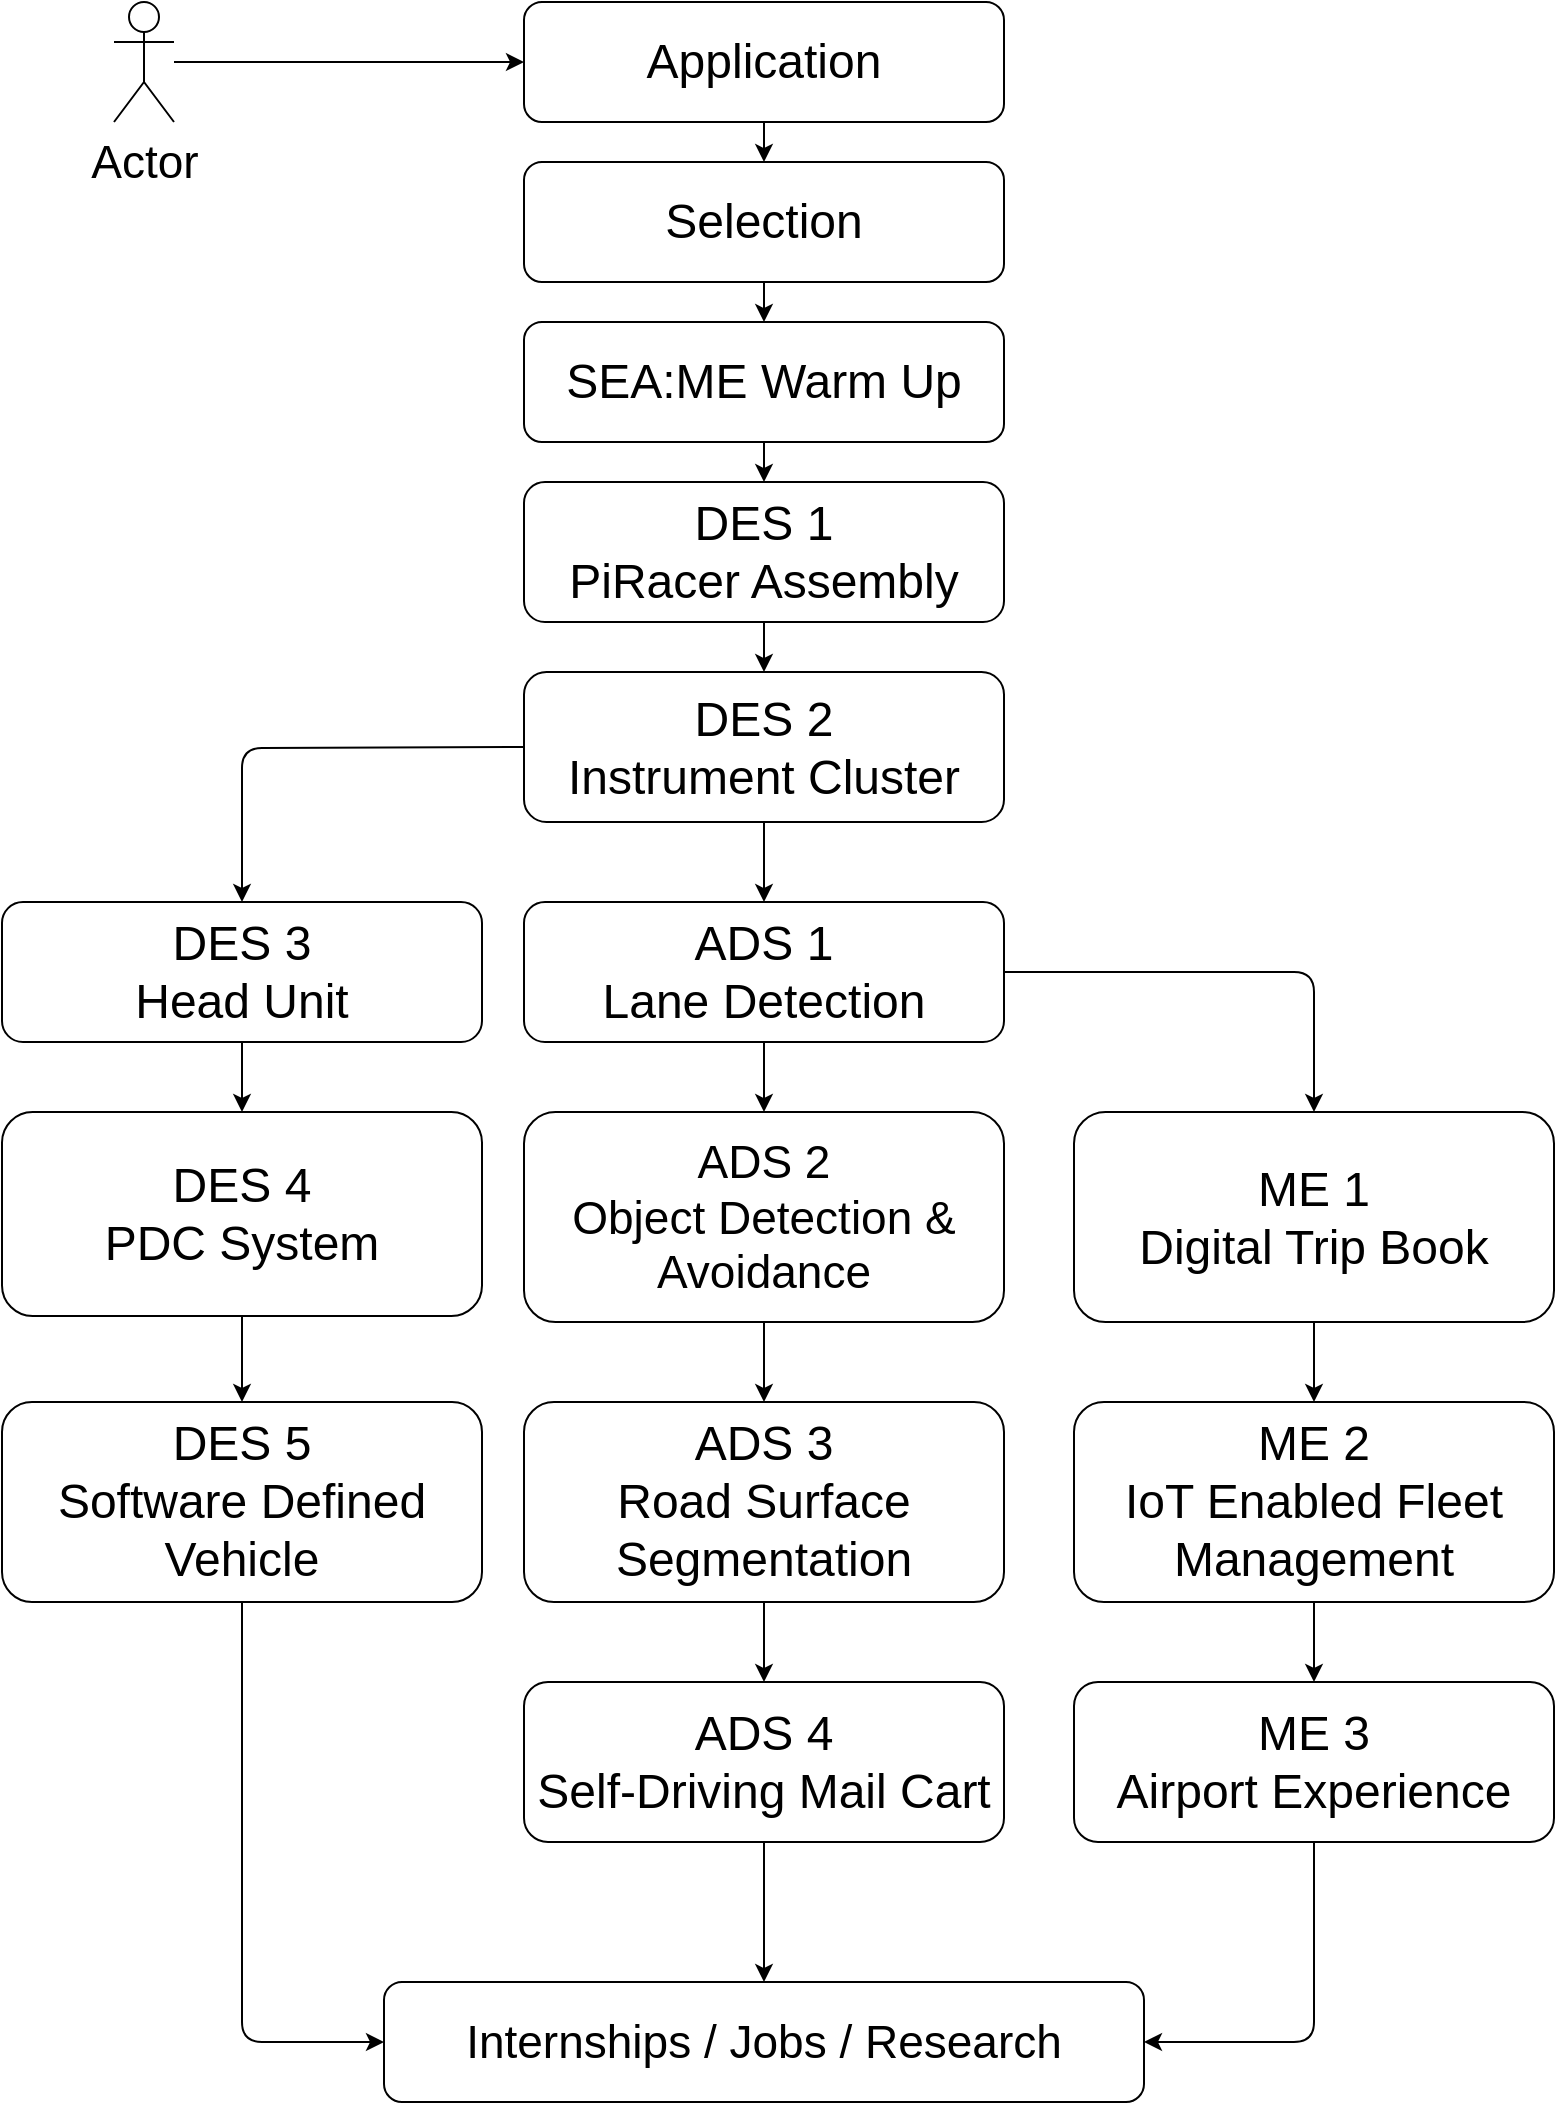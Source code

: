 <mxfile pages="2">
    <diagram name="SEA:ME" id="uRKl7_90KI2oCN6sLFnV">
        <mxGraphModel dx="1509" dy="929" grid="1" gridSize="10" guides="1" tooltips="1" connect="1" arrows="1" fold="1" page="1" pageScale="1" pageWidth="850" pageHeight="1100" math="0" shadow="0">
            <root>
                <mxCell id="0"/>
                <mxCell id="1" parent="0"/>
                <mxCell id="25" style="edgeStyle=none;html=1;exitX=0.5;exitY=1;exitDx=0;exitDy=0;entryX=0.5;entryY=0;entryDx=0;entryDy=0;fontSize=23;" edge="1" parent="1" source="2" target="7">
                    <mxGeometry relative="1" as="geometry"/>
                </mxCell>
                <UserObject label="&lt;span style=&quot;font-size: 24px;&quot;&gt;DES 1&lt;br&gt;PiRacer Assembly&lt;/span&gt;" link="https://github.com/SEA-ME/DES_PiRacer-Assembly" linkTarget="_blank" id="2">
                    <mxCell style="rounded=1;whiteSpace=wrap;html=1;" vertex="1" parent="1">
                        <mxGeometry x="305" y="280" width="240" height="70" as="geometry"/>
                    </mxCell>
                </UserObject>
                <mxCell id="24" style="edgeStyle=none;html=1;exitX=0.5;exitY=1;exitDx=0;exitDy=0;entryX=0.5;entryY=0;entryDx=0;entryDy=0;fontSize=23;" edge="1" parent="1" source="4" target="2">
                    <mxGeometry relative="1" as="geometry"/>
                </mxCell>
                <UserObject label="&lt;font style=&quot;font-size: 24px;&quot;&gt;SEA:ME Warm Up&lt;/font&gt;" link="https://github.com/SEA-ME/SEA-ME-warm-up" linkTarget="_blank" id="4">
                    <mxCell style="rounded=1;whiteSpace=wrap;html=1;" vertex="1" parent="1">
                        <mxGeometry x="305" y="200" width="240" height="60" as="geometry"/>
                    </mxCell>
                </UserObject>
                <mxCell id="23" style="edgeStyle=none;html=1;exitX=0.5;exitY=1;exitDx=0;exitDy=0;entryX=0.5;entryY=0;entryDx=0;entryDy=0;fontSize=23;" edge="1" parent="1" source="5" target="4">
                    <mxGeometry relative="1" as="geometry"/>
                </mxCell>
                <mxCell id="5" value="&lt;font style=&quot;font-size: 24px;&quot;&gt;Selection&lt;/font&gt;" style="rounded=1;whiteSpace=wrap;html=1;" vertex="1" parent="1">
                    <mxGeometry x="305" y="120" width="240" height="60" as="geometry"/>
                </mxCell>
                <mxCell id="22" style="edgeStyle=none;html=1;exitX=0.5;exitY=1;exitDx=0;exitDy=0;entryX=0.5;entryY=0;entryDx=0;entryDy=0;fontSize=23;" edge="1" parent="1" source="6" target="5">
                    <mxGeometry relative="1" as="geometry"/>
                </mxCell>
                <mxCell id="6" value="&lt;font style=&quot;font-size: 24px;&quot;&gt;Application&lt;/font&gt;" style="rounded=1;whiteSpace=wrap;html=1;" vertex="1" parent="1">
                    <mxGeometry x="305" y="40" width="240" height="60" as="geometry"/>
                </mxCell>
                <mxCell id="26" style="edgeStyle=none;html=1;exitX=0;exitY=0.5;exitDx=0;exitDy=0;entryX=0.5;entryY=0;entryDx=0;entryDy=0;fontSize=23;" edge="1" parent="1" source="7" target="8">
                    <mxGeometry relative="1" as="geometry">
                        <Array as="points">
                            <mxPoint x="164" y="413"/>
                        </Array>
                    </mxGeometry>
                </mxCell>
                <mxCell id="29" style="edgeStyle=none;html=1;exitX=0.5;exitY=1;exitDx=0;exitDy=0;entryX=0.5;entryY=0;entryDx=0;entryDy=0;fontSize=23;" edge="1" parent="1" source="7" target="11">
                    <mxGeometry relative="1" as="geometry"/>
                </mxCell>
                <UserObject label="&lt;span style=&quot;font-size: 24px;&quot;&gt;DES 2&lt;br&gt;Instrument Cluster&lt;/span&gt;" link="https://github.com/SEA-ME/DES_Instrument-Cluster" linkTarget="_blank" id="7">
                    <mxCell style="rounded=1;whiteSpace=wrap;html=1;" vertex="1" parent="1">
                        <mxGeometry x="305" y="375" width="240" height="75" as="geometry"/>
                    </mxCell>
                </UserObject>
                <mxCell id="27" style="edgeStyle=none;html=1;exitX=0.5;exitY=1;exitDx=0;exitDy=0;entryX=0.5;entryY=0;entryDx=0;entryDy=0;fontSize=23;" edge="1" parent="1" source="8" target="9">
                    <mxGeometry relative="1" as="geometry"/>
                </mxCell>
                <UserObject label="&lt;span style=&quot;font-size: 24px;&quot;&gt;DES 3&lt;br&gt;Head Unit&lt;/span&gt;" link="https://github.com/SEA-ME/DES_Head-Unit" linkTarget="_blank" id="8">
                    <mxCell style="rounded=1;whiteSpace=wrap;html=1;" vertex="1" parent="1">
                        <mxGeometry x="44" y="490" width="240" height="70" as="geometry"/>
                    </mxCell>
                </UserObject>
                <mxCell id="28" style="edgeStyle=none;html=1;exitX=0.5;exitY=1;exitDx=0;exitDy=0;entryX=0.5;entryY=0;entryDx=0;entryDy=0;fontSize=23;" edge="1" parent="1" source="9" target="10">
                    <mxGeometry relative="1" as="geometry"/>
                </mxCell>
                <UserObject label="&lt;span style=&quot;font-size: 24px;&quot;&gt;DES 4&lt;br&gt;PDC System&lt;/span&gt;" link="https://github.com/SEA-ME/DES_PDC-System" linkTarget="_blank" id="9">
                    <mxCell style="rounded=1;whiteSpace=wrap;html=1;" vertex="1" parent="1">
                        <mxGeometry x="44" y="595" width="240" height="102" as="geometry"/>
                    </mxCell>
                </UserObject>
                <mxCell id="39" style="edgeStyle=none;html=1;exitX=0.5;exitY=1;exitDx=0;exitDy=0;entryX=0;entryY=0.5;entryDx=0;entryDy=0;fontSize=23;" edge="1" parent="1" source="10" target="36">
                    <mxGeometry relative="1" as="geometry">
                        <Array as="points">
                            <mxPoint x="164" y="1060"/>
                        </Array>
                    </mxGeometry>
                </mxCell>
                <UserObject label="&lt;span style=&quot;font-size: 24px;&quot;&gt;DES 5&lt;br&gt;Software Defined Vehicle&lt;br&gt;&lt;/span&gt;" link="https://github.com/SEA-ME/DES_SDV" linkTarget="_blank" id="10">
                    <mxCell style="rounded=1;whiteSpace=wrap;html=1;" vertex="1" parent="1">
                        <mxGeometry x="44" y="740" width="240" height="100" as="geometry"/>
                    </mxCell>
                </UserObject>
                <mxCell id="30" style="edgeStyle=none;html=1;exitX=0.5;exitY=1;exitDx=0;exitDy=0;entryX=0.5;entryY=0;entryDx=0;entryDy=0;fontSize=23;" edge="1" parent="1" source="11" target="12">
                    <mxGeometry relative="1" as="geometry"/>
                </mxCell>
                <mxCell id="33" style="edgeStyle=none;html=1;exitX=1;exitY=0.5;exitDx=0;exitDy=0;entryX=0.5;entryY=0;entryDx=0;entryDy=0;fontSize=23;" edge="1" parent="1" source="11" target="15">
                    <mxGeometry relative="1" as="geometry">
                        <Array as="points">
                            <mxPoint x="700" y="525"/>
                        </Array>
                    </mxGeometry>
                </mxCell>
                <UserObject label="&lt;span style=&quot;font-size: 24px;&quot;&gt;ADS 1&lt;br&gt;Lane Detection&lt;br&gt;&lt;/span&gt;" link="https://github.com/SEA-ME/ADS_Autonomous-Lane-Detection" linkTarget="_blank" id="11">
                    <mxCell style="rounded=1;whiteSpace=wrap;html=1;" vertex="1" parent="1">
                        <mxGeometry x="305" y="490" width="240" height="70" as="geometry"/>
                    </mxCell>
                </UserObject>
                <mxCell id="31" style="edgeStyle=none;html=1;exitX=0.5;exitY=1;exitDx=0;exitDy=0;entryX=0.5;entryY=0;entryDx=0;entryDy=0;fontSize=23;" edge="1" parent="1" source="12" target="13">
                    <mxGeometry relative="1" as="geometry"/>
                </mxCell>
                <UserObject label="&lt;font style=&quot;font-size: 23px;&quot;&gt;ADS 2&lt;br&gt;Object Detection &amp;amp; Avoidance&lt;/font&gt;" link="https://github.com/SEA-ME/ADS_Object-Detection-and-Avoidance" linkTarget="_blank" id="12">
                    <mxCell style="rounded=1;whiteSpace=wrap;html=1;" vertex="1" parent="1">
                        <mxGeometry x="305" y="595" width="240" height="105" as="geometry"/>
                    </mxCell>
                </UserObject>
                <mxCell id="32" style="edgeStyle=none;html=1;exitX=0.5;exitY=1;exitDx=0;exitDy=0;entryX=0.5;entryY=0;entryDx=0;entryDy=0;fontSize=23;" edge="1" parent="1" source="13" target="14">
                    <mxGeometry relative="1" as="geometry"/>
                </mxCell>
                <UserObject label="&lt;span style=&quot;font-size: 24px;&quot;&gt;ADS 3&lt;br&gt;Road Surface Segmentation&lt;br&gt;&lt;/span&gt;" link="https://github.com/SEA-ME/ADS_Road-Surface-Segmentation" linkTarget="_blank" id="13">
                    <mxCell style="rounded=1;whiteSpace=wrap;html=1;" vertex="1" parent="1">
                        <mxGeometry x="305" y="740" width="240" height="100" as="geometry"/>
                    </mxCell>
                </UserObject>
                <mxCell id="40" style="edgeStyle=none;html=1;exitX=0.5;exitY=1;exitDx=0;exitDy=0;entryX=0.5;entryY=0;entryDx=0;entryDy=0;fontSize=23;" edge="1" parent="1" source="14" target="36">
                    <mxGeometry relative="1" as="geometry"/>
                </mxCell>
                <UserObject label="&lt;span style=&quot;font-size: 24px;&quot;&gt;ADS 4&lt;br&gt;Self-Driving Mail Cart&lt;br&gt;&lt;/span&gt;" link="https://github.com/SEA-ME/ADS_Self-driving-mail-cart" linkTarget="_blank" id="14">
                    <mxCell style="rounded=1;whiteSpace=wrap;html=1;" vertex="1" parent="1">
                        <mxGeometry x="305" y="880" width="240" height="80" as="geometry"/>
                    </mxCell>
                </UserObject>
                <mxCell id="34" style="edgeStyle=none;html=1;exitX=0.5;exitY=1;exitDx=0;exitDy=0;entryX=0.5;entryY=0;entryDx=0;entryDy=0;fontSize=23;" edge="1" parent="1" source="15" target="16">
                    <mxGeometry relative="1" as="geometry"/>
                </mxCell>
                <UserObject label="&lt;span style=&quot;font-size: 24px;&quot;&gt;ME 1&lt;br&gt;Digital Trip Book&lt;br&gt;&lt;/span&gt;" link="https://github.com/SEA-ME/ME_Digital-Trip-Book" linkTarget="_blank" id="15">
                    <mxCell style="rounded=1;whiteSpace=wrap;html=1;" vertex="1" parent="1">
                        <mxGeometry x="580" y="595" width="240" height="105" as="geometry"/>
                    </mxCell>
                </UserObject>
                <mxCell id="35" style="edgeStyle=none;html=1;exitX=0.5;exitY=1;exitDx=0;exitDy=0;entryX=0.5;entryY=0;entryDx=0;entryDy=0;fontSize=23;" edge="1" parent="1" source="16" target="17">
                    <mxGeometry relative="1" as="geometry"/>
                </mxCell>
                <UserObject label="&lt;span style=&quot;font-size: 24px;&quot;&gt;ME 2&lt;br&gt;IoT Enabled Fleet Management&lt;br&gt;&lt;/span&gt;" link="https://github.com/SEA-ME/ME_IoT-Enabled-Fleet-Management" linkTarget="_blank" id="16">
                    <mxCell style="rounded=1;whiteSpace=wrap;html=1;" vertex="1" parent="1">
                        <mxGeometry x="580" y="740" width="240" height="100" as="geometry"/>
                    </mxCell>
                </UserObject>
                <mxCell id="41" style="edgeStyle=none;html=1;exitX=0.5;exitY=1;exitDx=0;exitDy=0;entryX=1;entryY=0.5;entryDx=0;entryDy=0;fontSize=23;" edge="1" parent="1" source="17" target="36">
                    <mxGeometry relative="1" as="geometry">
                        <Array as="points">
                            <mxPoint x="700" y="1060"/>
                        </Array>
                    </mxGeometry>
                </mxCell>
                <UserObject label="&lt;span style=&quot;font-size: 24px;&quot;&gt;ME 3&lt;br&gt;Airport Experience&lt;br&gt;&lt;/span&gt;" link="https://github.com/SEA-ME/ME_Airport-Experience" linkTarget="_blank" id="17">
                    <mxCell style="rounded=1;whiteSpace=wrap;html=1;" vertex="1" parent="1">
                        <mxGeometry x="580" y="880" width="240" height="80" as="geometry"/>
                    </mxCell>
                </UserObject>
                <mxCell id="36" value="Internships / Jobs / Research" style="rounded=1;whiteSpace=wrap;html=1;fontSize=23;" vertex="1" parent="1">
                    <mxGeometry x="235" y="1030" width="380" height="60" as="geometry"/>
                </mxCell>
                <mxCell id="43" style="edgeStyle=none;html=1;entryX=0;entryY=0.5;entryDx=0;entryDy=0;fontSize=23;" edge="1" parent="1" source="42" target="6">
                    <mxGeometry relative="1" as="geometry"/>
                </mxCell>
                <mxCell id="42" value="Actor" style="shape=umlActor;verticalLabelPosition=bottom;verticalAlign=top;html=1;outlineConnect=0;fontSize=23;" vertex="1" parent="1">
                    <mxGeometry x="100" y="40" width="30" height="60" as="geometry"/>
                </mxCell>
            </root>
        </mxGraphModel>
    </diagram>
</mxfile>